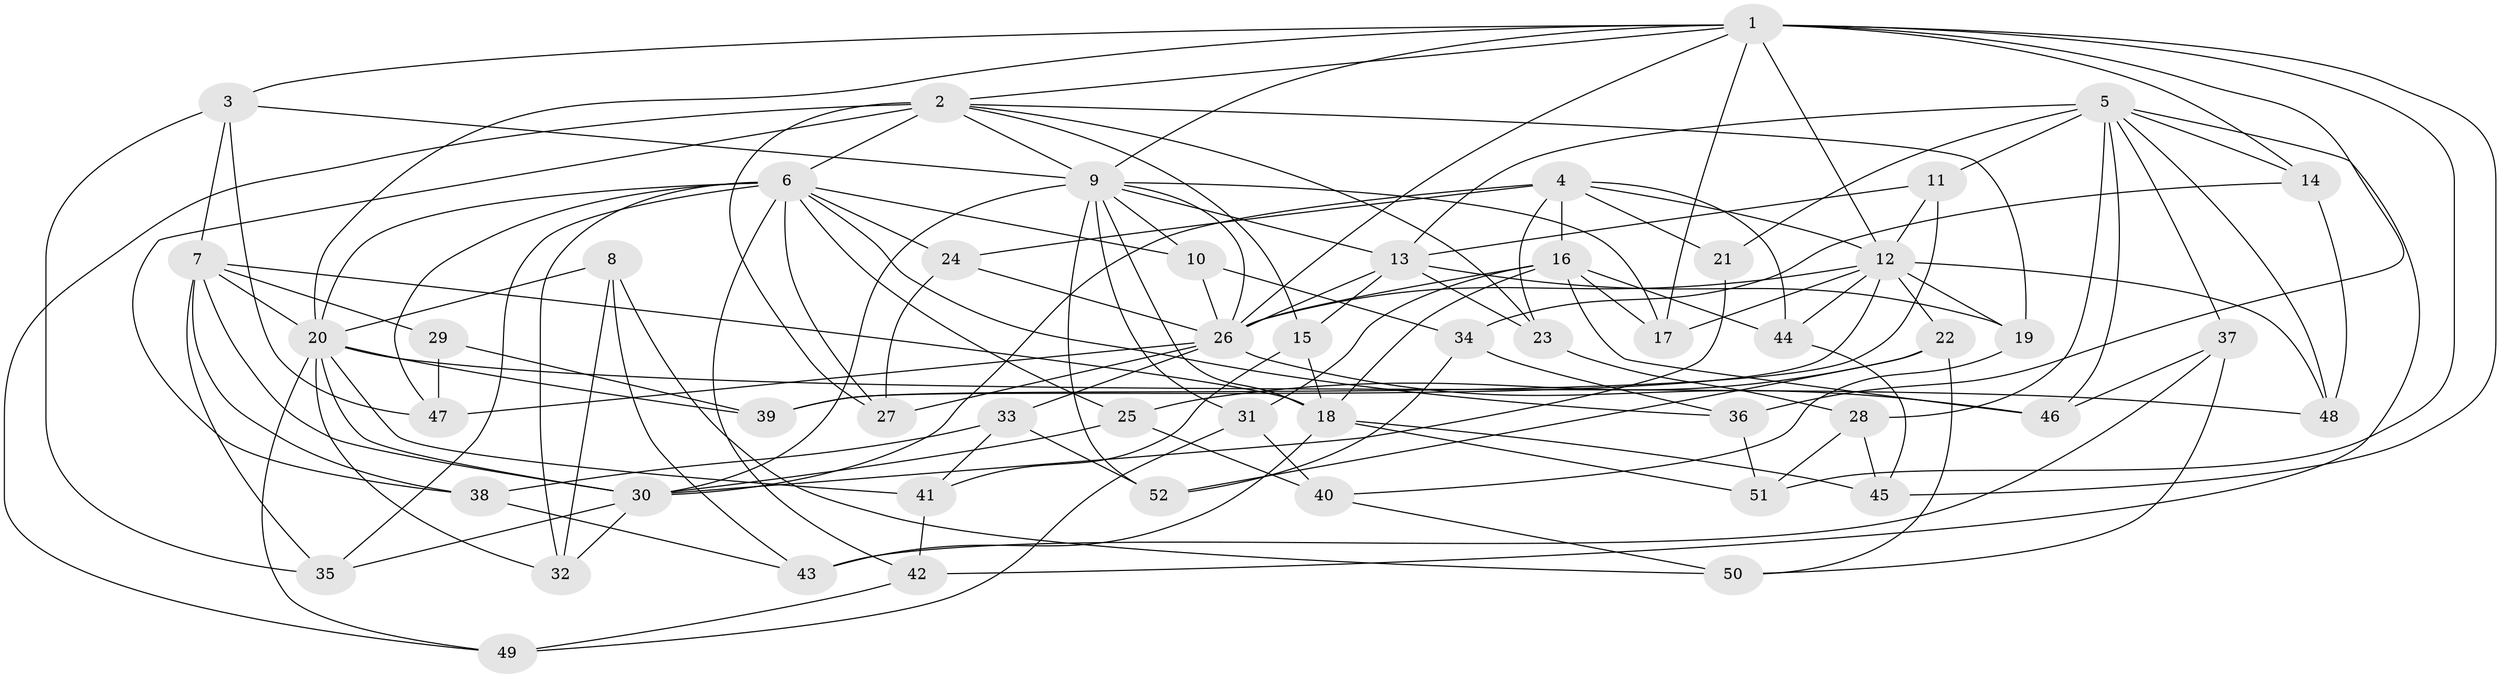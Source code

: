 // original degree distribution, {4: 1.0}
// Generated by graph-tools (version 1.1) at 2025/38/03/09/25 02:38:08]
// undirected, 52 vertices, 138 edges
graph export_dot {
graph [start="1"]
  node [color=gray90,style=filled];
  1;
  2;
  3;
  4;
  5;
  6;
  7;
  8;
  9;
  10;
  11;
  12;
  13;
  14;
  15;
  16;
  17;
  18;
  19;
  20;
  21;
  22;
  23;
  24;
  25;
  26;
  27;
  28;
  29;
  30;
  31;
  32;
  33;
  34;
  35;
  36;
  37;
  38;
  39;
  40;
  41;
  42;
  43;
  44;
  45;
  46;
  47;
  48;
  49;
  50;
  51;
  52;
  1 -- 2 [weight=1.0];
  1 -- 3 [weight=1.0];
  1 -- 9 [weight=1.0];
  1 -- 12 [weight=2.0];
  1 -- 14 [weight=1.0];
  1 -- 17 [weight=1.0];
  1 -- 20 [weight=1.0];
  1 -- 26 [weight=1.0];
  1 -- 36 [weight=1.0];
  1 -- 45 [weight=1.0];
  1 -- 51 [weight=1.0];
  2 -- 6 [weight=2.0];
  2 -- 9 [weight=1.0];
  2 -- 15 [weight=1.0];
  2 -- 19 [weight=1.0];
  2 -- 23 [weight=1.0];
  2 -- 27 [weight=1.0];
  2 -- 38 [weight=1.0];
  2 -- 49 [weight=1.0];
  3 -- 7 [weight=3.0];
  3 -- 9 [weight=2.0];
  3 -- 35 [weight=1.0];
  3 -- 47 [weight=1.0];
  4 -- 12 [weight=1.0];
  4 -- 16 [weight=4.0];
  4 -- 21 [weight=1.0];
  4 -- 23 [weight=1.0];
  4 -- 24 [weight=1.0];
  4 -- 30 [weight=1.0];
  4 -- 44 [weight=1.0];
  5 -- 11 [weight=1.0];
  5 -- 13 [weight=2.0];
  5 -- 14 [weight=1.0];
  5 -- 21 [weight=1.0];
  5 -- 28 [weight=1.0];
  5 -- 37 [weight=1.0];
  5 -- 42 [weight=1.0];
  5 -- 46 [weight=1.0];
  5 -- 48 [weight=1.0];
  6 -- 10 [weight=1.0];
  6 -- 20 [weight=1.0];
  6 -- 24 [weight=1.0];
  6 -- 25 [weight=1.0];
  6 -- 27 [weight=1.0];
  6 -- 32 [weight=1.0];
  6 -- 35 [weight=1.0];
  6 -- 36 [weight=1.0];
  6 -- 42 [weight=1.0];
  6 -- 47 [weight=1.0];
  7 -- 18 [weight=2.0];
  7 -- 20 [weight=1.0];
  7 -- 29 [weight=2.0];
  7 -- 30 [weight=2.0];
  7 -- 35 [weight=1.0];
  7 -- 38 [weight=1.0];
  8 -- 20 [weight=1.0];
  8 -- 32 [weight=1.0];
  8 -- 43 [weight=1.0];
  8 -- 50 [weight=1.0];
  9 -- 10 [weight=1.0];
  9 -- 13 [weight=1.0];
  9 -- 17 [weight=1.0];
  9 -- 18 [weight=1.0];
  9 -- 26 [weight=1.0];
  9 -- 30 [weight=1.0];
  9 -- 31 [weight=1.0];
  9 -- 52 [weight=1.0];
  10 -- 26 [weight=1.0];
  10 -- 34 [weight=1.0];
  11 -- 12 [weight=1.0];
  11 -- 13 [weight=1.0];
  11 -- 39 [weight=1.0];
  12 -- 17 [weight=1.0];
  12 -- 19 [weight=1.0];
  12 -- 22 [weight=1.0];
  12 -- 26 [weight=2.0];
  12 -- 39 [weight=1.0];
  12 -- 44 [weight=1.0];
  12 -- 48 [weight=1.0];
  13 -- 15 [weight=1.0];
  13 -- 19 [weight=1.0];
  13 -- 23 [weight=1.0];
  13 -- 26 [weight=1.0];
  14 -- 34 [weight=1.0];
  14 -- 48 [weight=1.0];
  15 -- 18 [weight=1.0];
  15 -- 41 [weight=1.0];
  16 -- 17 [weight=1.0];
  16 -- 18 [weight=1.0];
  16 -- 26 [weight=1.0];
  16 -- 31 [weight=1.0];
  16 -- 44 [weight=1.0];
  16 -- 46 [weight=1.0];
  18 -- 43 [weight=1.0];
  18 -- 45 [weight=1.0];
  18 -- 51 [weight=1.0];
  19 -- 40 [weight=1.0];
  20 -- 30 [weight=1.0];
  20 -- 32 [weight=1.0];
  20 -- 39 [weight=1.0];
  20 -- 41 [weight=1.0];
  20 -- 48 [weight=1.0];
  20 -- 49 [weight=1.0];
  21 -- 30 [weight=2.0];
  22 -- 25 [weight=1.0];
  22 -- 50 [weight=1.0];
  22 -- 52 [weight=1.0];
  23 -- 28 [weight=1.0];
  24 -- 26 [weight=1.0];
  24 -- 27 [weight=1.0];
  25 -- 30 [weight=1.0];
  25 -- 40 [weight=1.0];
  26 -- 27 [weight=1.0];
  26 -- 33 [weight=1.0];
  26 -- 46 [weight=1.0];
  26 -- 47 [weight=1.0];
  28 -- 45 [weight=1.0];
  28 -- 51 [weight=1.0];
  29 -- 39 [weight=1.0];
  29 -- 47 [weight=1.0];
  30 -- 32 [weight=1.0];
  30 -- 35 [weight=1.0];
  31 -- 40 [weight=1.0];
  31 -- 49 [weight=1.0];
  33 -- 38 [weight=1.0];
  33 -- 41 [weight=1.0];
  33 -- 52 [weight=1.0];
  34 -- 36 [weight=1.0];
  34 -- 52 [weight=1.0];
  36 -- 51 [weight=1.0];
  37 -- 43 [weight=1.0];
  37 -- 46 [weight=1.0];
  37 -- 50 [weight=1.0];
  38 -- 43 [weight=1.0];
  40 -- 50 [weight=1.0];
  41 -- 42 [weight=1.0];
  42 -- 49 [weight=1.0];
  44 -- 45 [weight=1.0];
}

